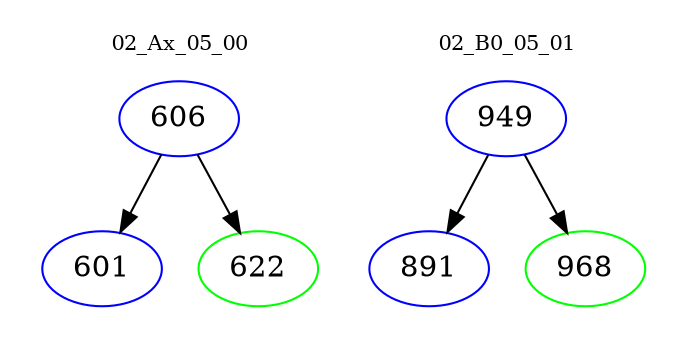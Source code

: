 digraph{
subgraph cluster_0 {
color = white
label = "02_Ax_05_00";
fontsize=10;
T0_606 [label="606", color="blue"]
T0_606 -> T0_601 [color="black"]
T0_601 [label="601", color="blue"]
T0_606 -> T0_622 [color="black"]
T0_622 [label="622", color="green"]
}
subgraph cluster_1 {
color = white
label = "02_B0_05_01";
fontsize=10;
T1_949 [label="949", color="blue"]
T1_949 -> T1_891 [color="black"]
T1_891 [label="891", color="blue"]
T1_949 -> T1_968 [color="black"]
T1_968 [label="968", color="green"]
}
}
